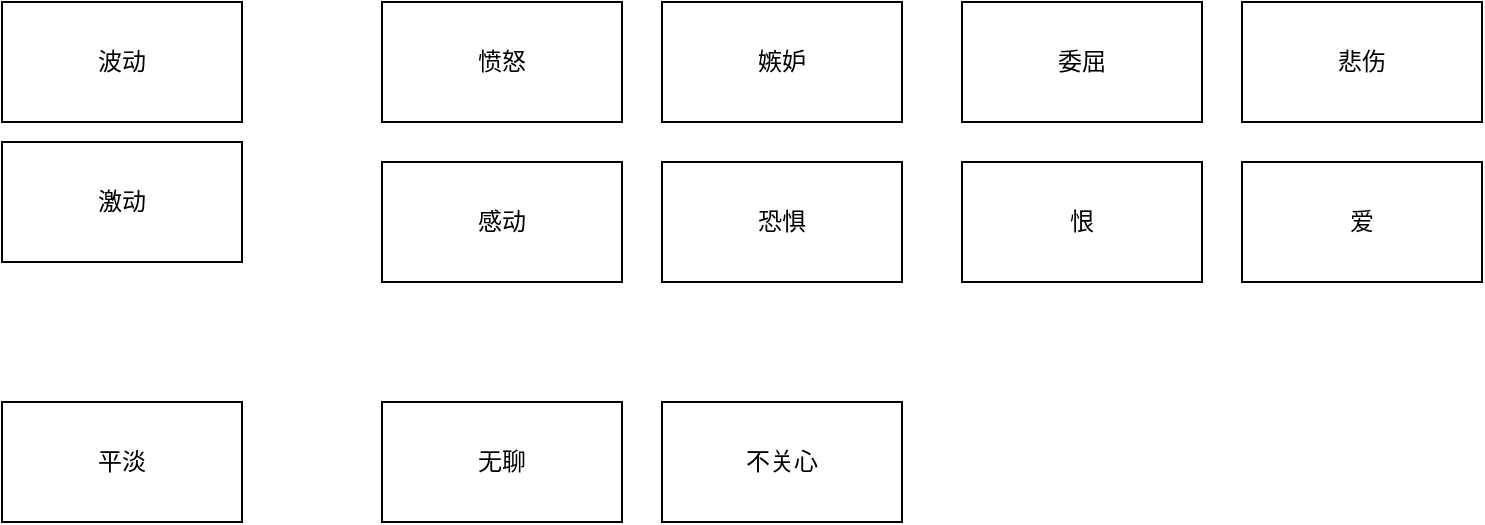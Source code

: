 <mxfile version="22.1.15" type="github">
  <diagram name="第 1 页" id="BJzrbpR1AHi4dkEu57Z8">
    <mxGraphModel dx="1221" dy="626" grid="1" gridSize="10" guides="1" tooltips="1" connect="1" arrows="1" fold="1" page="1" pageScale="1" pageWidth="827" pageHeight="1169" math="0" shadow="0">
      <root>
        <mxCell id="0" />
        <mxCell id="1" parent="0" />
        <mxCell id="tn0RwNQdPcTWAIQhvf7o-1" value="愤怒" style="rounded=0;whiteSpace=wrap;html=1;" vertex="1" parent="1">
          <mxGeometry x="210" y="90" width="120" height="60" as="geometry" />
        </mxCell>
        <mxCell id="tn0RwNQdPcTWAIQhvf7o-2" value="平淡" style="rounded=0;whiteSpace=wrap;html=1;" vertex="1" parent="1">
          <mxGeometry x="20" y="290" width="120" height="60" as="geometry" />
        </mxCell>
        <mxCell id="tn0RwNQdPcTWAIQhvf7o-3" value="波动" style="rounded=0;whiteSpace=wrap;html=1;" vertex="1" parent="1">
          <mxGeometry x="20" y="90" width="120" height="60" as="geometry" />
        </mxCell>
        <mxCell id="tn0RwNQdPcTWAIQhvf7o-4" value="嫉妒" style="rounded=0;whiteSpace=wrap;html=1;" vertex="1" parent="1">
          <mxGeometry x="350" y="90" width="120" height="60" as="geometry" />
        </mxCell>
        <mxCell id="tn0RwNQdPcTWAIQhvf7o-5" value="委屈" style="rounded=0;whiteSpace=wrap;html=1;" vertex="1" parent="1">
          <mxGeometry x="500" y="90" width="120" height="60" as="geometry" />
        </mxCell>
        <mxCell id="tn0RwNQdPcTWAIQhvf7o-6" value="悲伤" style="rounded=0;whiteSpace=wrap;html=1;" vertex="1" parent="1">
          <mxGeometry x="640" y="90" width="120" height="60" as="geometry" />
        </mxCell>
        <mxCell id="tn0RwNQdPcTWAIQhvf7o-7" value="感动" style="rounded=0;whiteSpace=wrap;html=1;" vertex="1" parent="1">
          <mxGeometry x="210" y="170" width="120" height="60" as="geometry" />
        </mxCell>
        <mxCell id="tn0RwNQdPcTWAIQhvf7o-8" value="无聊" style="rounded=0;whiteSpace=wrap;html=1;" vertex="1" parent="1">
          <mxGeometry x="210" y="290" width="120" height="60" as="geometry" />
        </mxCell>
        <mxCell id="tn0RwNQdPcTWAIQhvf7o-9" value="恐惧" style="rounded=0;whiteSpace=wrap;html=1;" vertex="1" parent="1">
          <mxGeometry x="350" y="170" width="120" height="60" as="geometry" />
        </mxCell>
        <mxCell id="tn0RwNQdPcTWAIQhvf7o-10" value="激动" style="rounded=0;whiteSpace=wrap;html=1;" vertex="1" parent="1">
          <mxGeometry x="20" y="160" width="120" height="60" as="geometry" />
        </mxCell>
        <mxCell id="tn0RwNQdPcTWAIQhvf7o-11" value="恨" style="rounded=0;whiteSpace=wrap;html=1;" vertex="1" parent="1">
          <mxGeometry x="500" y="170" width="120" height="60" as="geometry" />
        </mxCell>
        <mxCell id="tn0RwNQdPcTWAIQhvf7o-12" value="爱" style="rounded=0;whiteSpace=wrap;html=1;" vertex="1" parent="1">
          <mxGeometry x="640" y="170" width="120" height="60" as="geometry" />
        </mxCell>
        <mxCell id="tn0RwNQdPcTWAIQhvf7o-13" value="不关心" style="rounded=0;whiteSpace=wrap;html=1;" vertex="1" parent="1">
          <mxGeometry x="350" y="290" width="120" height="60" as="geometry" />
        </mxCell>
      </root>
    </mxGraphModel>
  </diagram>
</mxfile>
